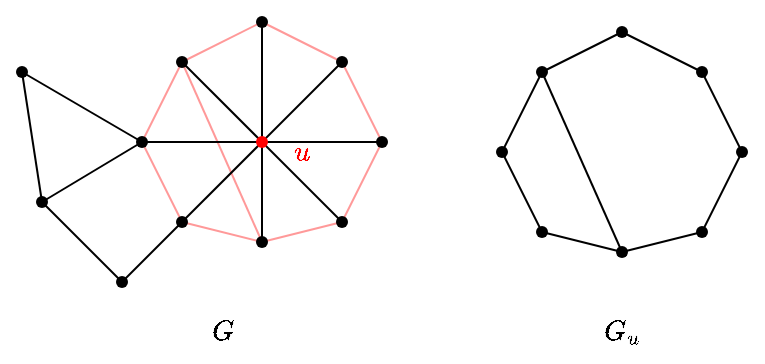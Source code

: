 <mxfile>
    <diagram id="-R23PrZEUYG99hnZ-FBV" name="ページ1">
        <mxGraphModel dx="71" dy="159" grid="1" gridSize="10" guides="1" tooltips="1" connect="1" arrows="1" fold="1" page="1" pageScale="1" pageWidth="827" pageHeight="1169" math="1" shadow="0">
            <root>
                <mxCell id="0"/>
                <mxCell id="1" parent="0"/>
                <mxCell id="12" value="" style="edgeStyle=none;orthogonalLoop=1;jettySize=auto;html=1;endArrow=none;endFill=0;entryX=0.691;entryY=0.612;entryDx=0;entryDy=0;entryPerimeter=0;fillColor=#f8cecc;strokeColor=#FF9999;" parent="1" source="7" target="10" edge="1">
                    <mxGeometry width="100" relative="1" as="geometry">
                        <mxPoint x="230" y="110" as="sourcePoint"/>
                        <mxPoint x="270" y="150" as="targetPoint"/>
                        <Array as="points"/>
                    </mxGeometry>
                </mxCell>
                <mxCell id="15" value="" style="edgeStyle=none;orthogonalLoop=1;jettySize=auto;html=1;endArrow=none;endFill=0;fillColor=#f8cecc;strokeColor=#FF9999;" parent="1" source="9" target="7" edge="1">
                    <mxGeometry width="100" relative="1" as="geometry">
                        <mxPoint x="190" y="150" as="sourcePoint"/>
                        <mxPoint x="230" y="110" as="targetPoint"/>
                        <Array as="points"/>
                    </mxGeometry>
                </mxCell>
                <mxCell id="21" value="" style="edgeStyle=none;orthogonalLoop=1;jettySize=auto;html=1;endArrow=none;endFill=0;fillColor=#f8cecc;strokeColor=#FF9999;" parent="1" target="6" edge="1">
                    <mxGeometry width="100" relative="1" as="geometry">
                        <mxPoint x="260" y="140" as="sourcePoint"/>
                        <mxPoint x="290" y="110" as="targetPoint"/>
                        <Array as="points"/>
                    </mxGeometry>
                </mxCell>
                <mxCell id="22" value="" style="edgeStyle=none;orthogonalLoop=1;jettySize=auto;html=1;endArrow=none;endFill=0;fillColor=#f8cecc;strokeColor=#FF9999;" parent="1" target="5" edge="1">
                    <mxGeometry width="100" relative="1" as="geometry">
                        <mxPoint x="280" y="100" as="sourcePoint"/>
                        <mxPoint x="290" y="110" as="targetPoint"/>
                        <Array as="points"/>
                    </mxGeometry>
                </mxCell>
                <mxCell id="23" value="" style="edgeStyle=none;orthogonalLoop=1;jettySize=auto;html=1;endArrow=none;endFill=0;entryX=1.127;entryY=0.227;entryDx=0;entryDy=0;entryPerimeter=0;exitX=0.486;exitY=0.381;exitDx=0;exitDy=0;exitPerimeter=0;fillColor=#f8cecc;strokeColor=#FF9999;" parent="1" source="5" target="4" edge="1">
                    <mxGeometry width="100" relative="1" as="geometry">
                        <mxPoint x="290" y="110" as="sourcePoint"/>
                        <mxPoint x="270" y="70" as="targetPoint"/>
                        <Array as="points"/>
                    </mxGeometry>
                </mxCell>
                <mxCell id="24" value="" style="edgeStyle=none;orthogonalLoop=1;jettySize=auto;html=1;endArrow=none;endFill=0;exitX=0.05;exitY=0.612;exitDx=0;exitDy=0;exitPerimeter=0;fillColor=#f8cecc;strokeColor=#FF9999;" parent="1" source="3" edge="1">
                    <mxGeometry width="100" relative="1" as="geometry">
                        <mxPoint x="270" y="70" as="sourcePoint"/>
                        <mxPoint x="220" y="40" as="targetPoint"/>
                        <Array as="points"/>
                    </mxGeometry>
                </mxCell>
                <mxCell id="25" value="" style="edgeStyle=none;orthogonalLoop=1;jettySize=auto;html=1;endArrow=none;endFill=0;fillColor=#f8cecc;strokeColor=#FF9999;" parent="1" source="3" target="8" edge="1">
                    <mxGeometry width="100" relative="1" as="geometry">
                        <mxPoint x="190" y="70" as="sourcePoint"/>
                        <mxPoint x="230" y="50" as="targetPoint"/>
                        <Array as="points"/>
                    </mxGeometry>
                </mxCell>
                <mxCell id="26" value="" style="edgeStyle=none;orthogonalLoop=1;jettySize=auto;html=1;endArrow=none;endFill=0;fillColor=#f8cecc;strokeColor=#FF9999;" parent="1" source="9" target="8" edge="1">
                    <mxGeometry width="100" relative="1" as="geometry">
                        <mxPoint x="190" y="70" as="sourcePoint"/>
                        <mxPoint x="170" y="110" as="targetPoint"/>
                        <Array as="points"/>
                    </mxGeometry>
                </mxCell>
                <mxCell id="27" value="" style="edgeStyle=none;orthogonalLoop=1;jettySize=auto;html=1;endArrow=none;endFill=0;entryX=0.435;entryY=0.381;entryDx=0;entryDy=0;entryPerimeter=0;fillColor=#f8cecc;strokeColor=#FF9999;" parent="1" source="7" target="3" edge="1">
                    <mxGeometry width="100" relative="1" as="geometry">
                        <mxPoint x="190" y="150" as="sourcePoint"/>
                        <mxPoint x="180" y="70" as="targetPoint"/>
                        <Array as="points"/>
                    </mxGeometry>
                </mxCell>
                <mxCell id="3" value="" style="shape=waypoint;sketch=0;size=6;pointerEvents=1;points=[];fillColor=none;resizable=0;rotatable=0;perimeter=centerPerimeter;snapToPoint=1;" parent="1" vertex="1">
                    <mxGeometry x="170" y="50" width="20" height="20" as="geometry"/>
                </mxCell>
                <mxCell id="4" value="" style="shape=waypoint;sketch=0;size=6;pointerEvents=1;points=[];fillColor=none;resizable=0;rotatable=0;perimeter=centerPerimeter;snapToPoint=1;" parent="1" vertex="1">
                    <mxGeometry x="210" y="30" width="20" height="20" as="geometry"/>
                </mxCell>
                <mxCell id="5" value="" style="shape=waypoint;sketch=0;size=6;pointerEvents=1;points=[];fillColor=none;resizable=0;rotatable=0;perimeter=centerPerimeter;snapToPoint=1;" parent="1" vertex="1">
                    <mxGeometry x="250" y="50" width="20" height="20" as="geometry"/>
                </mxCell>
                <mxCell id="6" value="" style="shape=waypoint;sketch=0;size=6;pointerEvents=1;points=[];fillColor=none;resizable=0;rotatable=0;perimeter=centerPerimeter;snapToPoint=1;" parent="1" vertex="1">
                    <mxGeometry x="270" y="90" width="20" height="20" as="geometry"/>
                </mxCell>
                <mxCell id="7" value="" style="shape=waypoint;sketch=0;size=6;pointerEvents=1;points=[];fillColor=#000000;resizable=0;rotatable=0;perimeter=centerPerimeter;snapToPoint=1;strokeColor=#000000;" parent="1" vertex="1">
                    <mxGeometry x="210" y="140" width="20" height="20" as="geometry"/>
                </mxCell>
                <mxCell id="8" value="" style="shape=waypoint;sketch=0;size=6;pointerEvents=1;points=[];fillColor=none;resizable=0;rotatable=0;perimeter=centerPerimeter;snapToPoint=1;" parent="1" vertex="1">
                    <mxGeometry x="150" y="90" width="20" height="20" as="geometry"/>
                </mxCell>
                <mxCell id="9" value="" style="shape=waypoint;sketch=0;size=6;pointerEvents=1;points=[];fillColor=none;resizable=0;rotatable=0;perimeter=centerPerimeter;snapToPoint=1;" parent="1" vertex="1">
                    <mxGeometry x="170" y="130" width="20" height="20" as="geometry"/>
                </mxCell>
                <mxCell id="10" value="" style="shape=waypoint;sketch=0;size=6;pointerEvents=1;points=[];fillColor=none;resizable=0;rotatable=0;perimeter=centerPerimeter;snapToPoint=1;" parent="1" vertex="1">
                    <mxGeometry x="250" y="130" width="20" height="20" as="geometry"/>
                </mxCell>
                <mxCell id="11" value="" style="edgeStyle=none;orthogonalLoop=1;jettySize=auto;html=1;endArrow=none;endFill=0;entryX=0.05;entryY=0.996;entryDx=0;entryDy=0;entryPerimeter=0;exitX=0.922;exitY=1.124;exitDx=0;exitDy=0;exitPerimeter=0;" parent="1" source="2" target="10" edge="1">
                    <mxGeometry width="100" relative="1" as="geometry">
                        <mxPoint x="230" y="170" as="sourcePoint"/>
                        <mxPoint x="330" y="170" as="targetPoint"/>
                        <Array as="points"/>
                    </mxGeometry>
                </mxCell>
                <mxCell id="13" value="" style="edgeStyle=none;orthogonalLoop=1;jettySize=auto;html=1;endArrow=none;endFill=0;exitX=0.435;exitY=0.727;exitDx=0;exitDy=0;exitPerimeter=0;" parent="1" source="7" target="2" edge="1">
                    <mxGeometry width="100" relative="1" as="geometry">
                        <mxPoint x="230" y="160" as="sourcePoint"/>
                        <mxPoint x="270" y="150" as="targetPoint"/>
                        <Array as="points"/>
                    </mxGeometry>
                </mxCell>
                <mxCell id="14" value="" style="edgeStyle=none;orthogonalLoop=1;jettySize=auto;html=1;endArrow=none;endFill=0;exitX=0.46;exitY=0.663;exitDx=0;exitDy=0;exitPerimeter=0;" parent="1" source="9" target="2" edge="1">
                    <mxGeometry width="100" relative="1" as="geometry">
                        <mxPoint x="230" y="160" as="sourcePoint"/>
                        <mxPoint x="230" y="110" as="targetPoint"/>
                        <Array as="points"/>
                    </mxGeometry>
                </mxCell>
                <mxCell id="16" value="" style="edgeStyle=none;orthogonalLoop=1;jettySize=auto;html=1;endArrow=none;endFill=0;" parent="1" source="8" target="2" edge="1">
                    <mxGeometry width="100" relative="1" as="geometry">
                        <mxPoint x="190" y="150" as="sourcePoint"/>
                        <mxPoint x="210" y="90" as="targetPoint"/>
                        <Array as="points"/>
                    </mxGeometry>
                </mxCell>
                <mxCell id="17" value="" style="edgeStyle=none;orthogonalLoop=1;jettySize=auto;html=1;endArrow=none;endFill=0;" parent="1" source="3" target="2" edge="1">
                    <mxGeometry width="100" relative="1" as="geometry">
                        <mxPoint x="170" y="110" as="sourcePoint"/>
                        <mxPoint x="230" y="110" as="targetPoint"/>
                        <Array as="points"/>
                    </mxGeometry>
                </mxCell>
                <mxCell id="18" value="" style="edgeStyle=none;orthogonalLoop=1;jettySize=auto;html=1;endArrow=none;endFill=0;" parent="1" target="4" edge="1">
                    <mxGeometry width="100" relative="1" as="geometry">
                        <mxPoint x="220" y="100" as="sourcePoint"/>
                        <mxPoint x="230" y="110" as="targetPoint"/>
                        <Array as="points"/>
                    </mxGeometry>
                </mxCell>
                <mxCell id="19" value="" style="edgeStyle=none;orthogonalLoop=1;jettySize=auto;html=1;endArrow=none;endFill=0;entryX=0.05;entryY=0.022;entryDx=0;entryDy=0;entryPerimeter=0;" parent="1" target="5" edge="1">
                    <mxGeometry width="100" relative="1" as="geometry">
                        <mxPoint x="220" y="100" as="sourcePoint"/>
                        <mxPoint x="230" y="50" as="targetPoint"/>
                        <Array as="points"/>
                    </mxGeometry>
                </mxCell>
                <mxCell id="20" value="" style="edgeStyle=none;orthogonalLoop=1;jettySize=auto;html=1;endArrow=none;endFill=0;entryX=-0.001;entryY=0.432;entryDx=0;entryDy=0;entryPerimeter=0;" parent="1" target="6" edge="1">
                    <mxGeometry width="100" relative="1" as="geometry">
                        <mxPoint x="220" y="100" as="sourcePoint"/>
                        <mxPoint x="270" y="70" as="targetPoint"/>
                        <Array as="points"/>
                    </mxGeometry>
                </mxCell>
                <mxCell id="29" value="" style="shape=waypoint;sketch=0;size=6;pointerEvents=1;points=[];fillColor=none;resizable=0;rotatable=0;perimeter=centerPerimeter;snapToPoint=1;" parent="1" vertex="1">
                    <mxGeometry x="350" y="55" width="20" height="20" as="geometry"/>
                </mxCell>
                <mxCell id="30" value="" style="shape=waypoint;sketch=0;size=6;pointerEvents=1;points=[];fillColor=none;resizable=0;rotatable=0;perimeter=centerPerimeter;snapToPoint=1;" parent="1" vertex="1">
                    <mxGeometry x="390" y="35" width="20" height="20" as="geometry"/>
                </mxCell>
                <mxCell id="31" value="" style="shape=waypoint;sketch=0;size=6;pointerEvents=1;points=[];fillColor=none;resizable=0;rotatable=0;perimeter=centerPerimeter;snapToPoint=1;" parent="1" vertex="1">
                    <mxGeometry x="430" y="55" width="20" height="20" as="geometry"/>
                </mxCell>
                <mxCell id="32" value="" style="shape=waypoint;sketch=0;size=6;pointerEvents=1;points=[];fillColor=none;resizable=0;rotatable=0;perimeter=centerPerimeter;snapToPoint=1;" parent="1" vertex="1">
                    <mxGeometry x="450" y="95" width="20" height="20" as="geometry"/>
                </mxCell>
                <mxCell id="33" value="" style="shape=waypoint;sketch=0;size=6;pointerEvents=1;points=[];fillColor=none;resizable=0;rotatable=0;perimeter=centerPerimeter;snapToPoint=1;" parent="1" vertex="1">
                    <mxGeometry x="390" y="145" width="20" height="20" as="geometry"/>
                </mxCell>
                <mxCell id="34" value="" style="shape=waypoint;sketch=0;size=6;pointerEvents=1;points=[];fillColor=none;resizable=0;rotatable=0;perimeter=centerPerimeter;snapToPoint=1;" parent="1" vertex="1">
                    <mxGeometry x="330" y="95" width="20" height="20" as="geometry"/>
                </mxCell>
                <mxCell id="35" value="" style="shape=waypoint;sketch=0;size=6;pointerEvents=1;points=[];fillColor=none;resizable=0;rotatable=0;perimeter=centerPerimeter;snapToPoint=1;" parent="1" vertex="1">
                    <mxGeometry x="350" y="135" width="20" height="20" as="geometry"/>
                </mxCell>
                <mxCell id="36" value="" style="shape=waypoint;sketch=0;size=6;pointerEvents=1;points=[];fillColor=none;resizable=0;rotatable=0;perimeter=centerPerimeter;snapToPoint=1;" parent="1" vertex="1">
                    <mxGeometry x="430" y="135" width="20" height="20" as="geometry"/>
                </mxCell>
                <mxCell id="38" value="" style="edgeStyle=none;orthogonalLoop=1;jettySize=auto;html=1;endArrow=none;endFill=0;entryX=0.691;entryY=0.612;entryDx=0;entryDy=0;entryPerimeter=0;" parent="1" source="33" target="36" edge="1">
                    <mxGeometry width="100" relative="1" as="geometry">
                        <mxPoint x="410" y="115" as="sourcePoint"/>
                        <mxPoint x="450" y="155" as="targetPoint"/>
                        <Array as="points"/>
                    </mxGeometry>
                </mxCell>
                <mxCell id="41" value="" style="edgeStyle=none;orthogonalLoop=1;jettySize=auto;html=1;endArrow=none;endFill=0;" parent="1" source="35" target="33" edge="1">
                    <mxGeometry width="100" relative="1" as="geometry">
                        <mxPoint x="370" y="155" as="sourcePoint"/>
                        <mxPoint x="410" y="115" as="targetPoint"/>
                        <Array as="points"/>
                    </mxGeometry>
                </mxCell>
                <mxCell id="47" value="" style="edgeStyle=none;orthogonalLoop=1;jettySize=auto;html=1;endArrow=none;endFill=0;" parent="1" target="32" edge="1">
                    <mxGeometry width="100" relative="1" as="geometry">
                        <mxPoint x="440" y="145" as="sourcePoint"/>
                        <mxPoint x="470" y="115" as="targetPoint"/>
                        <Array as="points"/>
                    </mxGeometry>
                </mxCell>
                <mxCell id="48" value="" style="edgeStyle=none;orthogonalLoop=1;jettySize=auto;html=1;endArrow=none;endFill=0;" parent="1" target="31" edge="1">
                    <mxGeometry width="100" relative="1" as="geometry">
                        <mxPoint x="460" y="105" as="sourcePoint"/>
                        <mxPoint x="470" y="115" as="targetPoint"/>
                        <Array as="points"/>
                    </mxGeometry>
                </mxCell>
                <mxCell id="49" value="" style="edgeStyle=none;orthogonalLoop=1;jettySize=auto;html=1;endArrow=none;endFill=0;entryX=1.127;entryY=0.227;entryDx=0;entryDy=0;entryPerimeter=0;exitX=0.486;exitY=0.381;exitDx=0;exitDy=0;exitPerimeter=0;" parent="1" source="31" target="30" edge="1">
                    <mxGeometry width="100" relative="1" as="geometry">
                        <mxPoint x="470" y="115" as="sourcePoint"/>
                        <mxPoint x="450" y="75" as="targetPoint"/>
                        <Array as="points"/>
                    </mxGeometry>
                </mxCell>
                <mxCell id="50" value="" style="edgeStyle=none;orthogonalLoop=1;jettySize=auto;html=1;endArrow=none;endFill=0;exitX=0.05;exitY=0.612;exitDx=0;exitDy=0;exitPerimeter=0;" parent="1" source="29" edge="1">
                    <mxGeometry width="100" relative="1" as="geometry">
                        <mxPoint x="450" y="75" as="sourcePoint"/>
                        <mxPoint x="400" y="45" as="targetPoint"/>
                        <Array as="points"/>
                    </mxGeometry>
                </mxCell>
                <mxCell id="51" value="" style="edgeStyle=none;orthogonalLoop=1;jettySize=auto;html=1;endArrow=none;endFill=0;" parent="1" source="29" target="34" edge="1">
                    <mxGeometry width="100" relative="1" as="geometry">
                        <mxPoint x="370" y="75" as="sourcePoint"/>
                        <mxPoint x="410" y="55" as="targetPoint"/>
                        <Array as="points"/>
                    </mxGeometry>
                </mxCell>
                <mxCell id="52" value="" style="edgeStyle=none;orthogonalLoop=1;jettySize=auto;html=1;endArrow=none;endFill=0;entryX=1;entryY=0.25;entryDx=0;entryDy=0;entryPerimeter=0;" parent="1" source="35" target="34" edge="1">
                    <mxGeometry width="100" relative="1" as="geometry">
                        <mxPoint x="370" y="75" as="sourcePoint"/>
                        <mxPoint x="350" y="115" as="targetPoint"/>
                        <Array as="points"/>
                    </mxGeometry>
                </mxCell>
                <mxCell id="53" value="" style="edgeStyle=none;orthogonalLoop=1;jettySize=auto;html=1;endArrow=none;endFill=0;entryX=0.435;entryY=0.381;entryDx=0;entryDy=0;entryPerimeter=0;" parent="1" source="33" target="29" edge="1">
                    <mxGeometry width="100" relative="1" as="geometry">
                        <mxPoint x="370" y="155" as="sourcePoint"/>
                        <mxPoint x="360" y="75" as="targetPoint"/>
                        <Array as="points"/>
                    </mxGeometry>
                </mxCell>
                <mxCell id="54" value="" style="shape=waypoint;sketch=0;size=6;pointerEvents=1;points=[];fillColor=none;resizable=0;rotatable=0;perimeter=centerPerimeter;snapToPoint=1;" parent="1" vertex="1">
                    <mxGeometry x="100" y="120" width="20" height="20" as="geometry"/>
                </mxCell>
                <mxCell id="57" value="" style="shape=waypoint;sketch=0;size=6;pointerEvents=1;points=[];fillColor=none;resizable=0;rotatable=0;perimeter=centerPerimeter;snapToPoint=1;" parent="1" vertex="1">
                    <mxGeometry x="90" y="55" width="20" height="20" as="geometry"/>
                </mxCell>
                <mxCell id="58" value="" style="shape=waypoint;sketch=0;size=6;pointerEvents=1;points=[];fillColor=none;resizable=0;rotatable=0;perimeter=centerPerimeter;snapToPoint=1;" parent="1" vertex="1">
                    <mxGeometry x="140" y="160" width="20" height="20" as="geometry"/>
                </mxCell>
                <mxCell id="59" value="" style="edgeStyle=none;orthogonalLoop=1;jettySize=auto;html=1;endArrow=none;endFill=0;entryX=0.012;entryY=0.65;entryDx=0;entryDy=0;entryPerimeter=0;" parent="1" source="9" target="58" edge="1">
                    <mxGeometry width="100" relative="1" as="geometry">
                        <mxPoint x="190" y="150" as="sourcePoint"/>
                        <mxPoint x="230" y="110" as="targetPoint"/>
                        <Array as="points"/>
                    </mxGeometry>
                </mxCell>
                <mxCell id="60" value="" style="edgeStyle=none;orthogonalLoop=1;jettySize=auto;html=1;endArrow=none;endFill=0;entryX=0.704;entryY=1.003;entryDx=0;entryDy=0;entryPerimeter=0;" parent="1" source="8" target="54" edge="1">
                    <mxGeometry width="100" relative="1" as="geometry">
                        <mxPoint x="190" y="150" as="sourcePoint"/>
                        <mxPoint x="160" y="180" as="targetPoint"/>
                        <Array as="points"/>
                    </mxGeometry>
                </mxCell>
                <mxCell id="61" value="$$u$$" style="text;html=1;align=center;verticalAlign=middle;resizable=0;points=[];autosize=1;strokeColor=none;fillColor=none;fontColor=#FF0000;" parent="1" vertex="1">
                    <mxGeometry x="210" y="90" width="60" height="30" as="geometry"/>
                </mxCell>
                <mxCell id="62" value="" style="edgeStyle=none;orthogonalLoop=1;jettySize=auto;html=1;endArrow=none;endFill=0;entryX=0.524;entryY=0.624;entryDx=0;entryDy=0;entryPerimeter=0;" parent="1" source="57" target="54" edge="1">
                    <mxGeometry width="100" relative="1" as="geometry">
                        <mxPoint x="190" y="70" as="sourcePoint"/>
                        <mxPoint x="170" y="110" as="targetPoint"/>
                        <Array as="points"/>
                    </mxGeometry>
                </mxCell>
                <mxCell id="63" value="" style="edgeStyle=none;orthogonalLoop=1;jettySize=auto;html=1;endArrow=none;endFill=0;exitX=0.05;exitY=0.458;exitDx=0;exitDy=0;exitPerimeter=0;" parent="1" source="8" target="57" edge="1">
                    <mxGeometry width="100" relative="1" as="geometry">
                        <mxPoint x="160" y="100" as="sourcePoint"/>
                        <mxPoint x="120" y="140" as="targetPoint"/>
                        <Array as="points"/>
                    </mxGeometry>
                </mxCell>
                <mxCell id="64" value="" style="edgeStyle=none;orthogonalLoop=1;jettySize=auto;html=1;endArrow=none;endFill=0;exitX=0.601;exitY=0.65;exitDx=0;exitDy=0;exitPerimeter=0;" parent="1" source="54" target="58" edge="1">
                    <mxGeometry width="100" relative="1" as="geometry">
                        <mxPoint x="120" y="85" as="sourcePoint"/>
                        <mxPoint x="130" y="150" as="targetPoint"/>
                        <Array as="points"/>
                    </mxGeometry>
                </mxCell>
                <mxCell id="65" value="$$G$$" style="text;html=1;align=center;verticalAlign=middle;resizable=0;points=[];autosize=1;strokeColor=none;fillColor=none;" parent="1" vertex="1">
                    <mxGeometry x="170" y="180" width="60" height="30" as="geometry"/>
                </mxCell>
                <mxCell id="66" value="$$G_u$$" style="text;html=1;align=center;verticalAlign=middle;resizable=0;points=[];autosize=1;strokeColor=none;fillColor=none;" parent="1" vertex="1">
                    <mxGeometry x="365" y="180" width="70" height="30" as="geometry"/>
                </mxCell>
                <mxCell id="2" value="" style="shape=waypoint;sketch=0;size=6;pointerEvents=1;points=[];fillColor=none;resizable=0;rotatable=0;perimeter=centerPerimeter;snapToPoint=1;strokeColor=#FF0000;" parent="1" vertex="1">
                    <mxGeometry x="210" y="90" width="20" height="20" as="geometry"/>
                </mxCell>
            </root>
        </mxGraphModel>
    </diagram>
</mxfile>